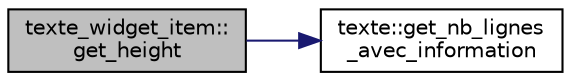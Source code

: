 digraph "texte_widget_item::get_height"
{
  edge [fontname="Helvetica",fontsize="10",labelfontname="Helvetica",labelfontsize="10"];
  node [fontname="Helvetica",fontsize="10",shape=record];
  rankdir="LR";
  Node10 [label="texte_widget_item::\lget_height",height=0.2,width=0.4,color="black", fillcolor="grey75", style="filled", fontcolor="black"];
  Node10 -> Node11 [color="midnightblue",fontsize="10",style="solid",fontname="Helvetica"];
  Node11 [label="texte::get_nb_lignes\l_avec_information",height=0.2,width=0.4,color="black", fillcolor="white", style="filled",URL="$classtexte.html#adfac38f4dc66e91e773490c14f0d8689"];
}
